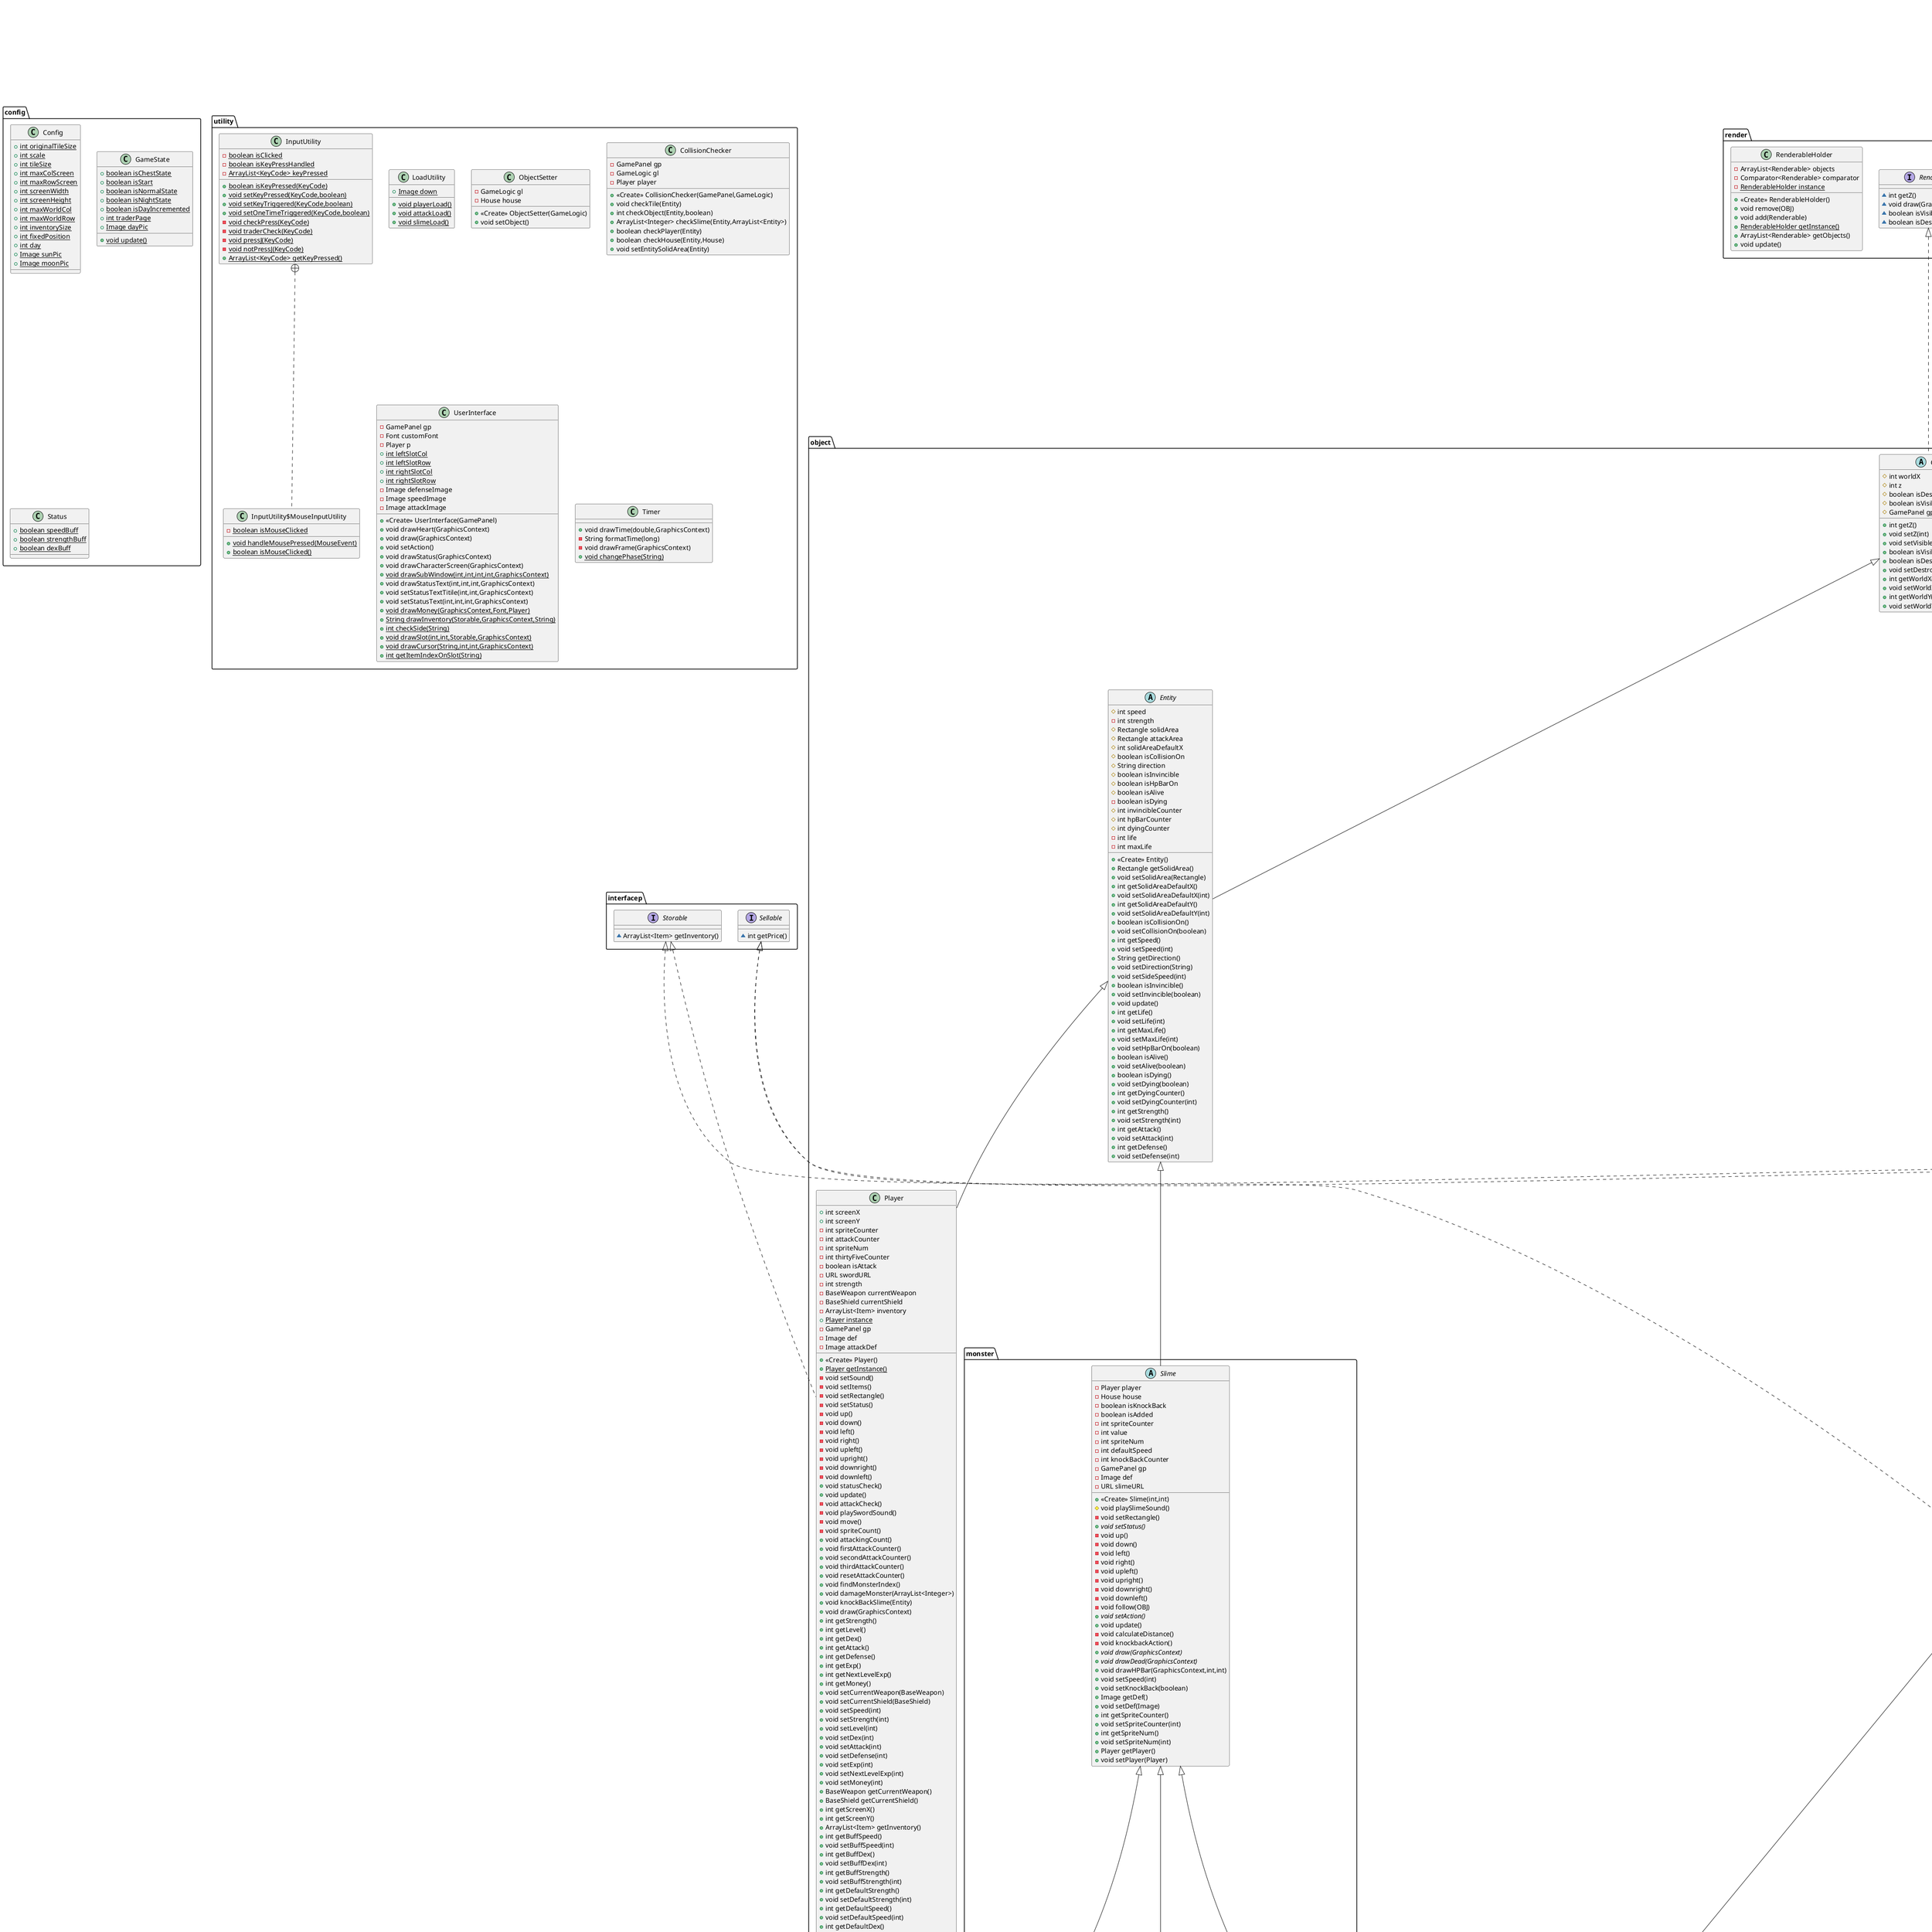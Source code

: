 @startuml
abstract class object.OBJ {
# int worldX
# int z
# boolean isDestroyed
# boolean isVisible
# GamePanel gp
+ int getZ()
+ void setZ(int)
+ void setVisible(boolean)
+ boolean isVisible()
+ boolean isDestroyed()
+ void setDestroyed(boolean)
+ int getWorldX()
+ void setWorldX(int)
+ int getWorldY()
+ void setWorldY(int)
}
class config.Config {
+ {static} int originalTileSize
+ {static} int scale
+ {static} int tileSize
+ {static} int maxColScreen
+ {static} int maxRowScreen
+ {static} int screenWidth
+ {static} int screenHeight
+ {static} int maxWorldCol
+ {static} int maxWorldRow
+ {static} int inventorySize
+ {static} int fixedPosition
+ {static} int day
+ {static} Image sunPic
+ {static} Image moonPic
}
class object.potion.SpeedPotion {
+ <<Create>> SpeedPotion()
+ void use(Player)
}
class panel.GameOverPane {
+ {static} void gameOver()
}
class object.potion.StrengthPotion {
+ <<Create>> StrengthPotion()
+ void use(Player)
}
class object.potion.HealthPotion {
+ <<Create>> HealthPotion()
+ void use(Player)
}
class logic.GameLogic {
- int day
- int spawnCounter
- int slimeCounter
- List<OBJ> gameObjectContainer
+ ObjectSetter objectSetter
+ CollisionChecker collisionChecker
- Player player
+ {static} ArrayList<Entity> slimeList
- Chest chest1
- RenderableHolder renderableHolder
- House house
+ {static} GameLogic instance
+ <<Create>> GameLogic()
+ {static} GameLogic getInstance()
- void setupGame()
+ void addNewObject(OBJ)
+ void removeObject(OBJ)
+ void logicUpdate()
- void checkState()
- void allObjectUpdate()
- void slimeCheck()
- void pickUpObject(int)
- void checkHit()
- void checkGameOver()
+ void addSlime()
- void firstPhase()
- void secondPhase()
- void thirdPhase()
+ void clearSlime()
+ Player getPlayer()
+ List<OBJ> getGameObjectContainer()
+ Chest getChest1()
+ ArrayList<Entity> getSlimeList()
+ int getSpawnCounter()
+ void setSpawnCounter(int)
+ int getSlimeCounter()
+ void setSlimeCounter(int)
}
class object.items.SuperHammer {
+ <<Create>> SuperHammer()
+ int getPrice()
}
class object.weapon.NewbieShield {
+ <<Create>> NewbieShield()
}
class object.weapon.PowerfulShield {
+ <<Create>> PowerfulShield()
}
class main.Main {
- double TIME_DILATION_FACTOR
- long startTime
- boolean firstTime
+ {static} MediaPlayer songPlayer
+ {static} URL menuMusic
+ void start(Stage)
- {static} void fadeOutSound()
- {static} void fadeInSound()
}
class utility.LoadUtility {
+ {static} Image down
+ {static} void playerLoad()
+ {static} void attackLoad()
+ {static} void slimeLoad()
}
class object.items.Chest {
- ArrayList<Item> inventory
- GraphicsContext gc
- Player player
+ <<Create>> Chest(int,int)
+ void update()
- void drawStoreFrame()
- void pickUp(String)
+ boolean isVisible()
+ ArrayList<Item> getInventory()
}
interface interfacep.Storable {
~ ArrayList<Item> getInventory()
}
abstract class object.Entity {
# int speed
- int strength
# Rectangle solidArea
# Rectangle attackArea
# int solidAreaDefaultX
# boolean isCollisionOn
# String direction
# boolean isInvincible
# boolean isHpBarOn
# boolean isAlive
- boolean isDying
# int invincibleCounter
# int hpBarCounter
# int dyingCounter
- int life
- int maxLife
+ <<Create>> Entity()
+ Rectangle getSolidArea()
+ void setSolidArea(Rectangle)
+ int getSolidAreaDefaultX()
+ void setSolidAreaDefaultX(int)
+ int getSolidAreaDefaultY()
+ void setSolidAreaDefaultY(int)
+ boolean isCollisionOn()
+ void setCollisionOn(boolean)
+ int getSpeed()
+ void setSpeed(int)
+ String getDirection()
+ void setDirection(String)
+ void setSideSpeed(int)
+ boolean isInvincible()
+ void setInvincible(boolean)
+ void update()
+ int getLife()
+ void setLife(int)
+ int getMaxLife()
+ void setMaxLife(int)
+ void setHpBarOn(boolean)
+ boolean isAlive()
+ void setAlive(boolean)
+ boolean isDying()
+ void setDying(boolean)
+ int getDyingCounter()
+ void setDyingCounter(int)
+ int getStrength()
+ void setStrength(int)
+ int getAttack()
+ void setAttack(int)
+ int getDefense()
+ void setDefense(int)
}
abstract class object.Thing {
# int price
+ int getPrice()
}
class object.items.House {
- int life
# boolean isInvincible
# int invincibleCounter
+ {static} House instance
+ <<Create>> House()
+ {static} House getInstance()
+ void draw(GraphicsContext)
+ void update()
+ void drawHPBar(GraphicsContext,int,int)
+ int getLife()
+ void setLife(int)
+ int getMaxLife()
+ void setMaxLife(int)
+ boolean isInvincible()
+ void setInvincible(boolean)
}
class object.potion.DexPotion {
+ <<Create>> DexPotion()
+ void use(Player)
}
interface interfacep.Sellable {
~ int getPrice()
}
class object.items.NormalHammer {
+ <<Create>> NormalHammer()
+ int getPrice()
}
abstract class object.monster.Slime {
- Player player
- House house
- boolean isKnockBack
- boolean isAdded
- int spriteCounter
- int value
- int spriteNum
- int defaultSpeed
- int knockBackCounter
- GamePanel gp
- Image def
- URL slimeURL
+ <<Create>> Slime(int,int)
# void playSlimeSound()
- void setRectangle()
+ {abstract}void setStatus()
- void up()
- void down()
- void left()
- void right()
- void upleft()
- void upright()
- void downright()
- void downleft()
- void follow(OBJ)
+ {abstract}void setAction()
+ void update()
- void calculateDistance()
- void knockbackAction()
+ {abstract}void draw(GraphicsContext)
+ {abstract}void drawDead(GraphicsContext)
+ void drawHPBar(GraphicsContext,int,int)
+ void setSpeed(int)
+ void setKnockBack(boolean)
+ Image getDef()
+ void setDef(Image)
+ int getSpriteCounter()
+ void setSpriteCounter(int)
+ int getSpriteNum()
+ void setSpriteNum(int)
+ Player getPlayer()
+ void setPlayer(Player)
}
class panel.Close {
- Image closePic
+ <<Create>> Close()
}
abstract class object.items.BaseHammer {
# int repairHealth
+ <<Create>> BaseHammer()
+ void use()
+ int getRepairHeath()
+ void setRepairHeath(int)
}
class utility.ObjectSetter {
- GameLogic gl
- House house
+ <<Create>> ObjectSetter(GameLogic)
+ void setObject()
}
abstract class object.weapon.BaseShield {
# Image image
# int defenseValue
# int price
+ int getDefenseValue()
+ void setDefenseValue(int)
+ Image getImage()
+ int getPrice()
}
class panel.MenuPane {
- Button play
- Image background
- Image playPic
- Image infoPic
- Image gifImage
~ BackgroundImage backgroundImage
+ <<Create>> MenuPane()
+ void createTitle()
+ void setInfoButton()
+ VBox setPlayButton(ImageView)
+ void setButtonHover()
+ void setButton()
}
class object.Player {
+ int screenX
+ int screenY
- int spriteCounter
- int attackCounter
- int spriteNum
- int thirtyFiveCounter
- boolean isAttack
- URL swordURL
- int strength
- BaseWeapon currentWeapon
- BaseShield currentShield
- ArrayList<Item> inventory
+ {static} Player instance
- GamePanel gp
- Image def
- Image attackDef
+ <<Create>> Player()
+ {static} Player getInstance()
- void setSound()
- void setItems()
- void setRectangle()
- void setStatus()
- void up()
- void down()
- void left()
- void right()
- void upleft()
- void upright()
- void downright()
- void downleft()
+ void statusCheck()
+ void update()
- void attackCheck()
- void playSwordSound()
- void move()
- void spriteCount()
+ void attackingCount()
+ void firstAttackCounter()
+ void secondAttackCounter()
+ void thirdAttackCounter()
+ void resetAttackCounter()
+ void findMonsterIndex()
+ void damageMonster(ArrayList<Integer>)
+ void knockBackSlime(Entity)
+ void draw(GraphicsContext)
+ int getStrength()
+ int getLevel()
+ int getDex()
+ int getAttack()
+ int getDefense()
+ int getExp()
+ int getNextLevelExp()
+ int getMoney()
+ void setCurrentWeapon(BaseWeapon)
+ void setCurrentShield(BaseShield)
+ void setSpeed(int)
+ void setStrength(int)
+ void setLevel(int)
+ void setDex(int)
+ void setAttack(int)
+ void setDefense(int)
+ void setExp(int)
+ void setNextLevelExp(int)
+ void setMoney(int)
+ BaseWeapon getCurrentWeapon()
+ BaseShield getCurrentShield()
+ int getScreenX()
+ int getScreenY()
+ ArrayList<Item> getInventory()
+ int getBuffSpeed()
+ void setBuffSpeed(int)
+ int getBuffDex()
+ void setBuffDex(int)
+ int getBuffStrength()
+ void setBuffStrength(int)
+ int getDefaultStrength()
+ void setDefaultStrength(int)
+ int getDefaultSpeed()
+ void setDefaultSpeed(int)
+ int getDefaultDex()
+ void setDefaultDex(int)
}
class object.weapon.LegendarySword {
+ <<Create>> LegendarySword()
}
class config.GameState {
+ {static} boolean isChestState
+ {static} boolean isStart
+ {static} boolean isNormalState
+ {static} boolean isNightState
+ {static} boolean isDayIncremented
+ {static} int traderPage
+ {static} Image dayPic
+ {static} void update()
}
interface render.Renderable {
~ int getZ()
~ void draw(GraphicsContext)
~ boolean isVisible()
~ boolean isDestroyed()
}
abstract class object.potion.Potion {
+ {abstract}void use(Player)
}
abstract class object.weapon.BaseWeapon {
~ int price
# Image image
# int attackValue
+ int getAttackValue()
+ void setAttackValue(int)
+ Image getImage()
+ int getPrice()
}
class object.monster.BlueSlime {
- Image slime_jump_1
- Image slime_jump_2
- Image slime_jump_3
+ <<Create>> BlueSlime(int,int)
+ void setStatus()
+ void setAction()
- void setPicture()
+ void draw(GraphicsContext)
+ void drawDead(GraphicsContext)
}
class object.weapon.NewbieSword {
+ <<Create>> NewbieSword()
}
class object.monster.YellowSlime {
- Image slime_jump_1
- Image slime_jump_2
- Image slime_jump_3
+ <<Create>> YellowSlime(int,int)
+ void setStatus()
+ void setAction()
- void setPicture()
+ void draw(GraphicsContext)
+ void drawDead(GraphicsContext)
}
class panel.RootPane {
+ {static} RootPane instance
+ <<Create>> RootPane()
+ {static} RootPane getInstance()
}
class object.monster.PinkSlime {
- Image slime_jump_1
- Image slime_jump_2
- Image slime_jump_3
+ <<Create>> PinkSlime(int,int)
+ void setStatus()
+ void setAction()
- void setPicture()
+ void draw(GraphicsContext)
+ void drawDead(GraphicsContext)
}
class panel.Goto {
+ {static} void startGame()
+ {static} void infoScreen()
+ {static} void closeTab()
}
class object.weapon.IronShield {
+ <<Create>> IronShield()
}
class utility.CollisionChecker {
- GamePanel gp
- GameLogic gl
- Player player
+ <<Create>> CollisionChecker(GamePanel,GameLogic)
+ void checkTile(Entity)
+ int checkObject(Entity,boolean)
+ ArrayList<Integer> checkSlime(Entity,ArrayList<Entity>)
+ boolean checkPlayer(Entity)
+ boolean checkHouse(Entity,House)
+ void setEntitySolidArea(Entity)
}
class panel.InfoPane {
- Image page
+ <<Create>> InfoPane()
+ HBox createCloseButton()
+ VBox createMadeBy()
+ Label createLable(String)
}
class object.weapon.PowerfulSword {
+ <<Create>> PowerfulSword()
}
class panel.GamePanel {
+ {static} GamePanel instance
- TileManager tileManager
+ GraphicsContext gc
+ UserInterface ui
+ CollisionChecker collisionChecker
+ <<Create>> GamePanel()
+ {static} GamePanel getInstance()
+ void paintComponent()
+ void addlistener()
+ TileManager getTileManager()
+ GraphicsContext getGc()
+ void setGc(GraphicsContext)
+ CollisionChecker getCollisionChecker()
}
class object.weapon.LegendaryShield {
+ <<Create>> LegendaryShield()
}
class render.RenderableHolder {
- ArrayList<Renderable> objects
- Comparator<Renderable> comparator
- {static} RenderableHolder instance
+ <<Create>> RenderableHolder()
+ void remove(OBJ)
+ void add(Renderable)
+ {static} RenderableHolder getInstance()
+ ArrayList<Renderable> getObjects()
+ void update()
}
class utility.InputUtility {
- {static} boolean isClicked
- {static} boolean isKeyPressHandled
- {static} ArrayList<KeyCode> keyPressed
+ {static} boolean isKeyPressed(KeyCode)
+ {static} void setKeyPressed(KeyCode,boolean)
+ {static} void setKeyTriggered(KeyCode,boolean)
+ {static} void setOneTimeTriggered(KeyCode,boolean)
- {static} void checkPress(KeyCode)
- {static} void traderCheck(KeyCode)
- {static} void pressJ(KeyCode)
- {static} void notPressJ(KeyCode)
+ {static} ArrayList<KeyCode> getKeyPressed()
}
class utility.InputUtility$MouseInputUtility {
- {static} boolean isMouseClicked
+ {static} void handleMousePressed(MouseEvent)
+ {static} boolean isMouseClicked()
}
class object.weapon.IronSword {
+ <<Create>> IronSword()
}
class object.Trader {
+ {static} int optionCol
+ {static} int buyingRow
+ {static} int counter
- Player player
- GraphicsContext gc
- ArrayList<Item> sellingItem
- Font customFont
+ <<Create>> Trader()
+ void setItem()
+ void draw(GraphicsContext)
+ void update()
- void checkPage()
+ void drawTradeFrame()
+ void drawSellScreen()
+ {static} void drawInfoScreen(GraphicsContext)
- void drawBuyScreen()
- void buy()
- void showItem(int)
- void selectedItem(int)
- int sell()
+ void drawOptionFrame()
}
class utility.UserInterface {
- GamePanel gp
- Font customFont
- Player p
+ {static} int leftSlotCol
+ {static} int leftSlotRow
+ {static} int rightSlotCol
+ {static} int rightSlotRow
- Image defenseImage
- Image speedImage
- Image attackImage
+ <<Create>> UserInterface(GamePanel)
+ void drawHeart(GraphicsContext)
+ void draw(GraphicsContext)
+ void setAction()
+ void drawStatus(GraphicsContext)
+ void drawCharacterScreen(GraphicsContext)
+ {static} void drawSubWindow(int,int,int,int,GraphicsContext)
+ void drawStatusText(int,int,int,GraphicsContext)
+ void setStatusTextTitile(int,int,GraphicsContext)
+ void setStatusText(int,int,int,GraphicsContext)
+ {static} void drawMoney(GraphicsContext,Font,Player)
+ {static} String drawInventory(Storable,GraphicsContext,String)
+ {static} int checkSide(String)
+ {static} void drawSlot(int,int,Storable,GraphicsContext)
+ {static} void drawCursor(String,int,int,GraphicsContext)
+ {static} int getItemIndexOnSlot(String)
}
class tile.TileManager {
- GamePanel gp
- Player player
- Tile[] tile
- int[][] mapTileNum
+ <<Create>> TileManager(GamePanel)
+ void getTileImage()
+ void setHouse()
+ void loadMap()
+ void draw(GraphicsContext)
+ Tile[] getTile()
+ int[][] getMapTileNum()
}
class tile.Tile {
+ Image image
+ ImageView imageView
+ boolean collision
+ void makeScale(GamePanel)
+ ImageView getImageView()
+ boolean isCollision()
+ void setCollision(boolean)
}
abstract class object.items.Item {
# Image image
# String name
# String description
# boolean isCollision
# boolean isInteracted
# Player player
# Rectangle solidArea
# int solidAreaDefaultX
# int solidAreaDefaultY
+ <<Create>> Item()
+ void draw(GraphicsContext)
+ Image getImage()
+ void setImage(Image)
+ String getName()
+ void setName(String)
+ boolean isCollision()
+ void setCollision(boolean)
+ Player getPlayer()
+ void setPlayer(Player)
+ String getDescription()
+ Rectangle getSolidArea()
+ int getSolidAreaDefaultX()
+ int getSolidAreaDefaultY()
+ boolean isInteracted()
+ void update()
+ void setInteracted(boolean)
}
class config.Status {
+ {static} boolean speedBuff
+ {static} boolean strengthBuff
+ {static} boolean dexBuff
}
class utility.Timer {
+ void drawTime(double,GraphicsContext)
- String formatTime(long)
- void drawFrame(GraphicsContext)
+ {static} void changePhase(String)
}


render.Renderable <|.. object.OBJ
object.potion.Potion <|-- object.potion.SpeedPotion
object.potion.Potion <|-- object.potion.StrengthPotion
object.potion.Potion <|-- object.potion.HealthPotion
object.items.BaseHammer <|-- object.items.SuperHammer
object.weapon.BaseShield <|-- object.weapon.NewbieShield
object.weapon.BaseShield <|-- object.weapon.PowerfulShield
javafx.application.Application <|-- main.Main
interfacep.Storable <|.. object.items.Chest
object.items.Item <|-- object.items.Chest
object.OBJ <|-- object.Entity
interfacep.Sellable <|.. object.Thing
object.items.Item <|-- object.Thing
object.items.Item <|-- object.items.House
object.potion.Potion <|-- object.potion.DexPotion
object.items.BaseHammer <|-- object.items.NormalHammer
object.Entity <|-- object.monster.Slime
javafx.scene.control.Button <|-- panel.Close
interfacep.Sellable <|.. object.items.BaseHammer
object.items.Item <|-- object.items.BaseHammer
object.Thing <|-- object.weapon.BaseShield
panel.BorderPane <|-- panel.MenuPane
interfacep.Storable <|.. object.Player
object.Entity <|-- object.Player
object.weapon.BaseWeapon <|-- object.weapon.LegendarySword
object.Thing <|-- object.potion.Potion
object.Thing <|-- object.weapon.BaseWeapon
object.monster.Slime <|-- object.monster.BlueSlime
object.weapon.BaseWeapon <|-- object.weapon.NewbieSword
object.monster.Slime <|-- object.monster.YellowSlime
javafx.scene.layout.StackPane <|-- panel.RootPane
object.monster.Slime <|-- object.monster.PinkSlime
object.weapon.BaseShield <|-- object.weapon.IronShield
panel.VBox <|-- panel.InfoPane
object.weapon.BaseWeapon <|-- object.weapon.PowerfulSword
javafx.scene.canvas.Canvas <|-- panel.GamePanel
object.weapon.BaseShield <|-- object.weapon.LegendaryShield
utility.InputUtility +.. utility.InputUtility$MouseInputUtility
object.weapon.BaseWeapon <|-- object.weapon.IronSword
object.items.Item <|-- object.Trader
object.OBJ <|-- object.items.Item
@enduml